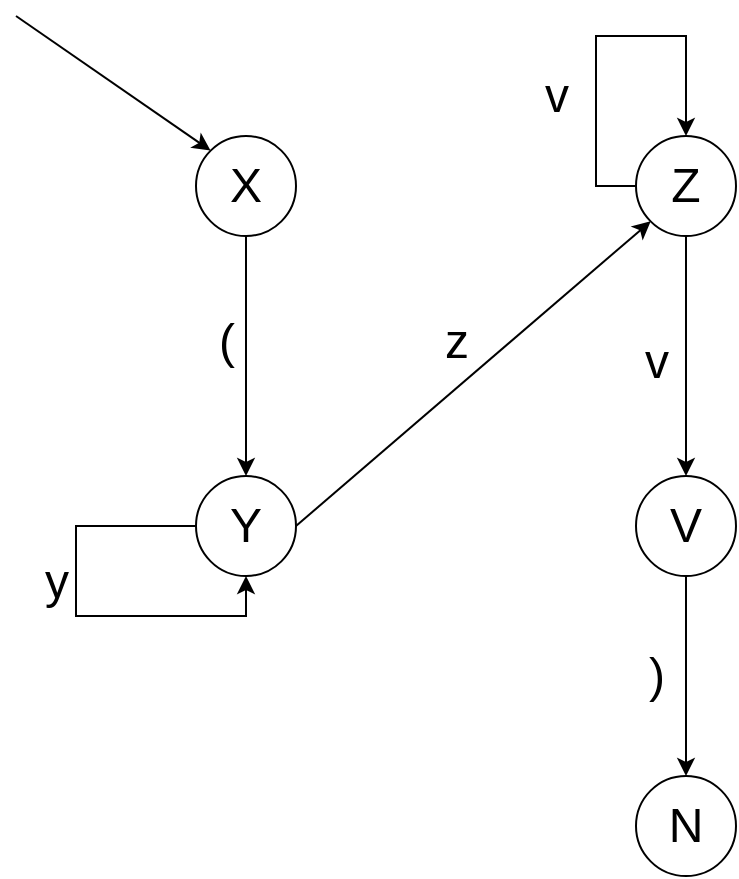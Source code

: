 <mxfile version="24.7.7">
  <diagram name="Страница — 1" id="NCDsGdTBt5C50hf7sP8n">
    <mxGraphModel dx="564" dy="522" grid="1" gridSize="10" guides="1" tooltips="1" connect="1" arrows="1" fold="1" page="1" pageScale="1" pageWidth="827" pageHeight="1169" math="0" shadow="0">
      <root>
        <mxCell id="0" />
        <mxCell id="1" parent="0" />
        <mxCell id="f5bui7D4jws4NQQmVg2a-21" style="edgeStyle=orthogonalEdgeStyle;rounded=0;orthogonalLoop=1;jettySize=auto;html=1;" edge="1" parent="1" source="f5bui7D4jws4NQQmVg2a-10" target="f5bui7D4jws4NQQmVg2a-12">
          <mxGeometry relative="1" as="geometry" />
        </mxCell>
        <mxCell id="f5bui7D4jws4NQQmVg2a-10" value="&lt;font style=&quot;font-size: 24px;&quot;&gt;X&lt;/font&gt;" style="ellipse;whiteSpace=wrap;html=1;aspect=fixed;" vertex="1" parent="1">
          <mxGeometry x="120" y="110" width="50" height="50" as="geometry" />
        </mxCell>
        <mxCell id="f5bui7D4jws4NQQmVg2a-12" value="&lt;font style=&quot;font-size: 24px;&quot;&gt;Y&lt;/font&gt;" style="ellipse;whiteSpace=wrap;html=1;aspect=fixed;" vertex="1" parent="1">
          <mxGeometry x="120" y="280" width="50" height="50" as="geometry" />
        </mxCell>
        <mxCell id="f5bui7D4jws4NQQmVg2a-29" style="edgeStyle=orthogonalEdgeStyle;rounded=0;orthogonalLoop=1;jettySize=auto;html=1;" edge="1" parent="1" source="f5bui7D4jws4NQQmVg2a-13" target="f5bui7D4jws4NQQmVg2a-14">
          <mxGeometry relative="1" as="geometry" />
        </mxCell>
        <mxCell id="f5bui7D4jws4NQQmVg2a-36" style="edgeStyle=orthogonalEdgeStyle;rounded=0;orthogonalLoop=1;jettySize=auto;html=1;exitX=0;exitY=0.5;exitDx=0;exitDy=0;" edge="1" parent="1" source="f5bui7D4jws4NQQmVg2a-13" target="f5bui7D4jws4NQQmVg2a-13">
          <mxGeometry relative="1" as="geometry">
            <mxPoint x="360" y="100" as="targetPoint" />
            <Array as="points">
              <mxPoint x="320" y="135" />
              <mxPoint x="320" y="60" />
              <mxPoint x="365" y="60" />
            </Array>
          </mxGeometry>
        </mxCell>
        <mxCell id="f5bui7D4jws4NQQmVg2a-13" value="&lt;font style=&quot;font-size: 24px;&quot;&gt;Z&lt;/font&gt;" style="ellipse;whiteSpace=wrap;html=1;aspect=fixed;" vertex="1" parent="1">
          <mxGeometry x="340" y="110" width="50" height="50" as="geometry" />
        </mxCell>
        <mxCell id="f5bui7D4jws4NQQmVg2a-32" style="edgeStyle=orthogonalEdgeStyle;rounded=0;orthogonalLoop=1;jettySize=auto;html=1;entryX=0.5;entryY=0;entryDx=0;entryDy=0;" edge="1" parent="1" source="f5bui7D4jws4NQQmVg2a-14" target="f5bui7D4jws4NQQmVg2a-33">
          <mxGeometry relative="1" as="geometry">
            <mxPoint x="365" y="410" as="targetPoint" />
          </mxGeometry>
        </mxCell>
        <mxCell id="f5bui7D4jws4NQQmVg2a-14" value="&lt;font style=&quot;font-size: 24px;&quot;&gt;V&lt;/font&gt;" style="ellipse;whiteSpace=wrap;html=1;aspect=fixed;" vertex="1" parent="1">
          <mxGeometry x="340" y="280" width="50" height="50" as="geometry" />
        </mxCell>
        <mxCell id="f5bui7D4jws4NQQmVg2a-22" value="&lt;font style=&quot;font-size: 24px;&quot;&gt;(&lt;/font&gt;" style="text;html=1;align=center;verticalAlign=middle;resizable=0;points=[];autosize=1;strokeColor=none;fillColor=none;" vertex="1" parent="1">
          <mxGeometry x="120" y="193" width="30" height="40" as="geometry" />
        </mxCell>
        <mxCell id="f5bui7D4jws4NQQmVg2a-23" style="edgeStyle=orthogonalEdgeStyle;rounded=0;orthogonalLoop=1;jettySize=auto;html=1;entryX=0.5;entryY=1;entryDx=0;entryDy=0;exitX=0;exitY=0.5;exitDx=0;exitDy=0;" edge="1" parent="1" source="f5bui7D4jws4NQQmVg2a-12" target="f5bui7D4jws4NQQmVg2a-12">
          <mxGeometry relative="1" as="geometry">
            <Array as="points">
              <mxPoint x="60" y="305" />
              <mxPoint x="60" y="350" />
              <mxPoint x="145" y="350" />
            </Array>
          </mxGeometry>
        </mxCell>
        <mxCell id="f5bui7D4jws4NQQmVg2a-25" value="&lt;font style=&quot;font-size: 24px;&quot;&gt;y&lt;/font&gt;" style="text;html=1;align=center;verticalAlign=middle;resizable=0;points=[];autosize=1;strokeColor=none;fillColor=none;" vertex="1" parent="1">
          <mxGeometry x="30" y="313" width="40" height="40" as="geometry" />
        </mxCell>
        <mxCell id="f5bui7D4jws4NQQmVg2a-27" value="" style="endArrow=classic;html=1;rounded=0;exitX=1;exitY=0.5;exitDx=0;exitDy=0;entryX=0;entryY=1;entryDx=0;entryDy=0;" edge="1" parent="1" source="f5bui7D4jws4NQQmVg2a-12" target="f5bui7D4jws4NQQmVg2a-13">
          <mxGeometry width="50" height="50" relative="1" as="geometry">
            <mxPoint x="300" y="230" as="sourcePoint" />
            <mxPoint x="350" y="180" as="targetPoint" />
          </mxGeometry>
        </mxCell>
        <mxCell id="f5bui7D4jws4NQQmVg2a-28" value="&lt;span style=&quot;font-size: 24px;&quot;&gt;z&lt;/span&gt;" style="text;html=1;align=center;verticalAlign=middle;resizable=0;points=[];autosize=1;strokeColor=none;fillColor=none;" vertex="1" parent="1">
          <mxGeometry x="230" y="193" width="40" height="40" as="geometry" />
        </mxCell>
        <mxCell id="f5bui7D4jws4NQQmVg2a-30" value="&lt;span style=&quot;font-size: 24px;&quot;&gt;v&lt;/span&gt;" style="text;html=1;align=center;verticalAlign=middle;resizable=0;points=[];autosize=1;strokeColor=none;fillColor=none;" vertex="1" parent="1">
          <mxGeometry x="330" y="203" width="40" height="40" as="geometry" />
        </mxCell>
        <mxCell id="f5bui7D4jws4NQQmVg2a-31" value="" style="endArrow=classic;html=1;rounded=0;entryX=0;entryY=0;entryDx=0;entryDy=0;" edge="1" parent="1" target="f5bui7D4jws4NQQmVg2a-10">
          <mxGeometry width="50" height="50" relative="1" as="geometry">
            <mxPoint x="30" y="50" as="sourcePoint" />
            <mxPoint x="357" y="163" as="targetPoint" />
          </mxGeometry>
        </mxCell>
        <mxCell id="f5bui7D4jws4NQQmVg2a-33" value="&lt;span style=&quot;font-size: 24px;&quot;&gt;N&lt;/span&gt;" style="ellipse;whiteSpace=wrap;html=1;aspect=fixed;" vertex="1" parent="1">
          <mxGeometry x="340" y="430" width="50" height="50" as="geometry" />
        </mxCell>
        <mxCell id="f5bui7D4jws4NQQmVg2a-34" value="&lt;span style=&quot;font-size: 24px;&quot;&gt;)&lt;/span&gt;" style="text;html=1;align=center;verticalAlign=middle;resizable=0;points=[];autosize=1;strokeColor=none;fillColor=none;" vertex="1" parent="1">
          <mxGeometry x="335" y="360" width="30" height="40" as="geometry" />
        </mxCell>
        <mxCell id="f5bui7D4jws4NQQmVg2a-37" value="&lt;span style=&quot;font-size: 24px;&quot;&gt;v&lt;/span&gt;" style="text;html=1;align=center;verticalAlign=middle;resizable=0;points=[];autosize=1;strokeColor=none;fillColor=none;" vertex="1" parent="1">
          <mxGeometry x="280" y="70" width="40" height="40" as="geometry" />
        </mxCell>
      </root>
    </mxGraphModel>
  </diagram>
</mxfile>
